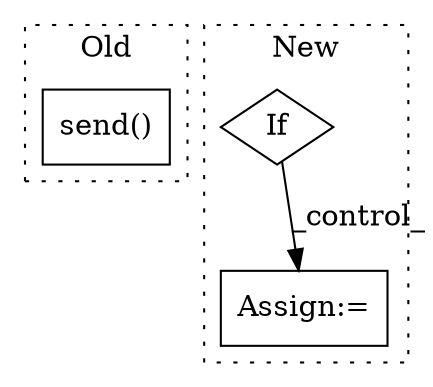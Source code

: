 digraph G {
subgraph cluster0 {
1 [label="send()" a="75" s="1123" l="8" shape="box"];
label = "Old";
style="dotted";
}
subgraph cluster1 {
2 [label="If" a="96" s="530" l="3" shape="diamond"];
3 [label="Assign:=" a="68" s="642" l="3" shape="box"];
label = "New";
style="dotted";
}
2 -> 3 [label="_control_"];
}